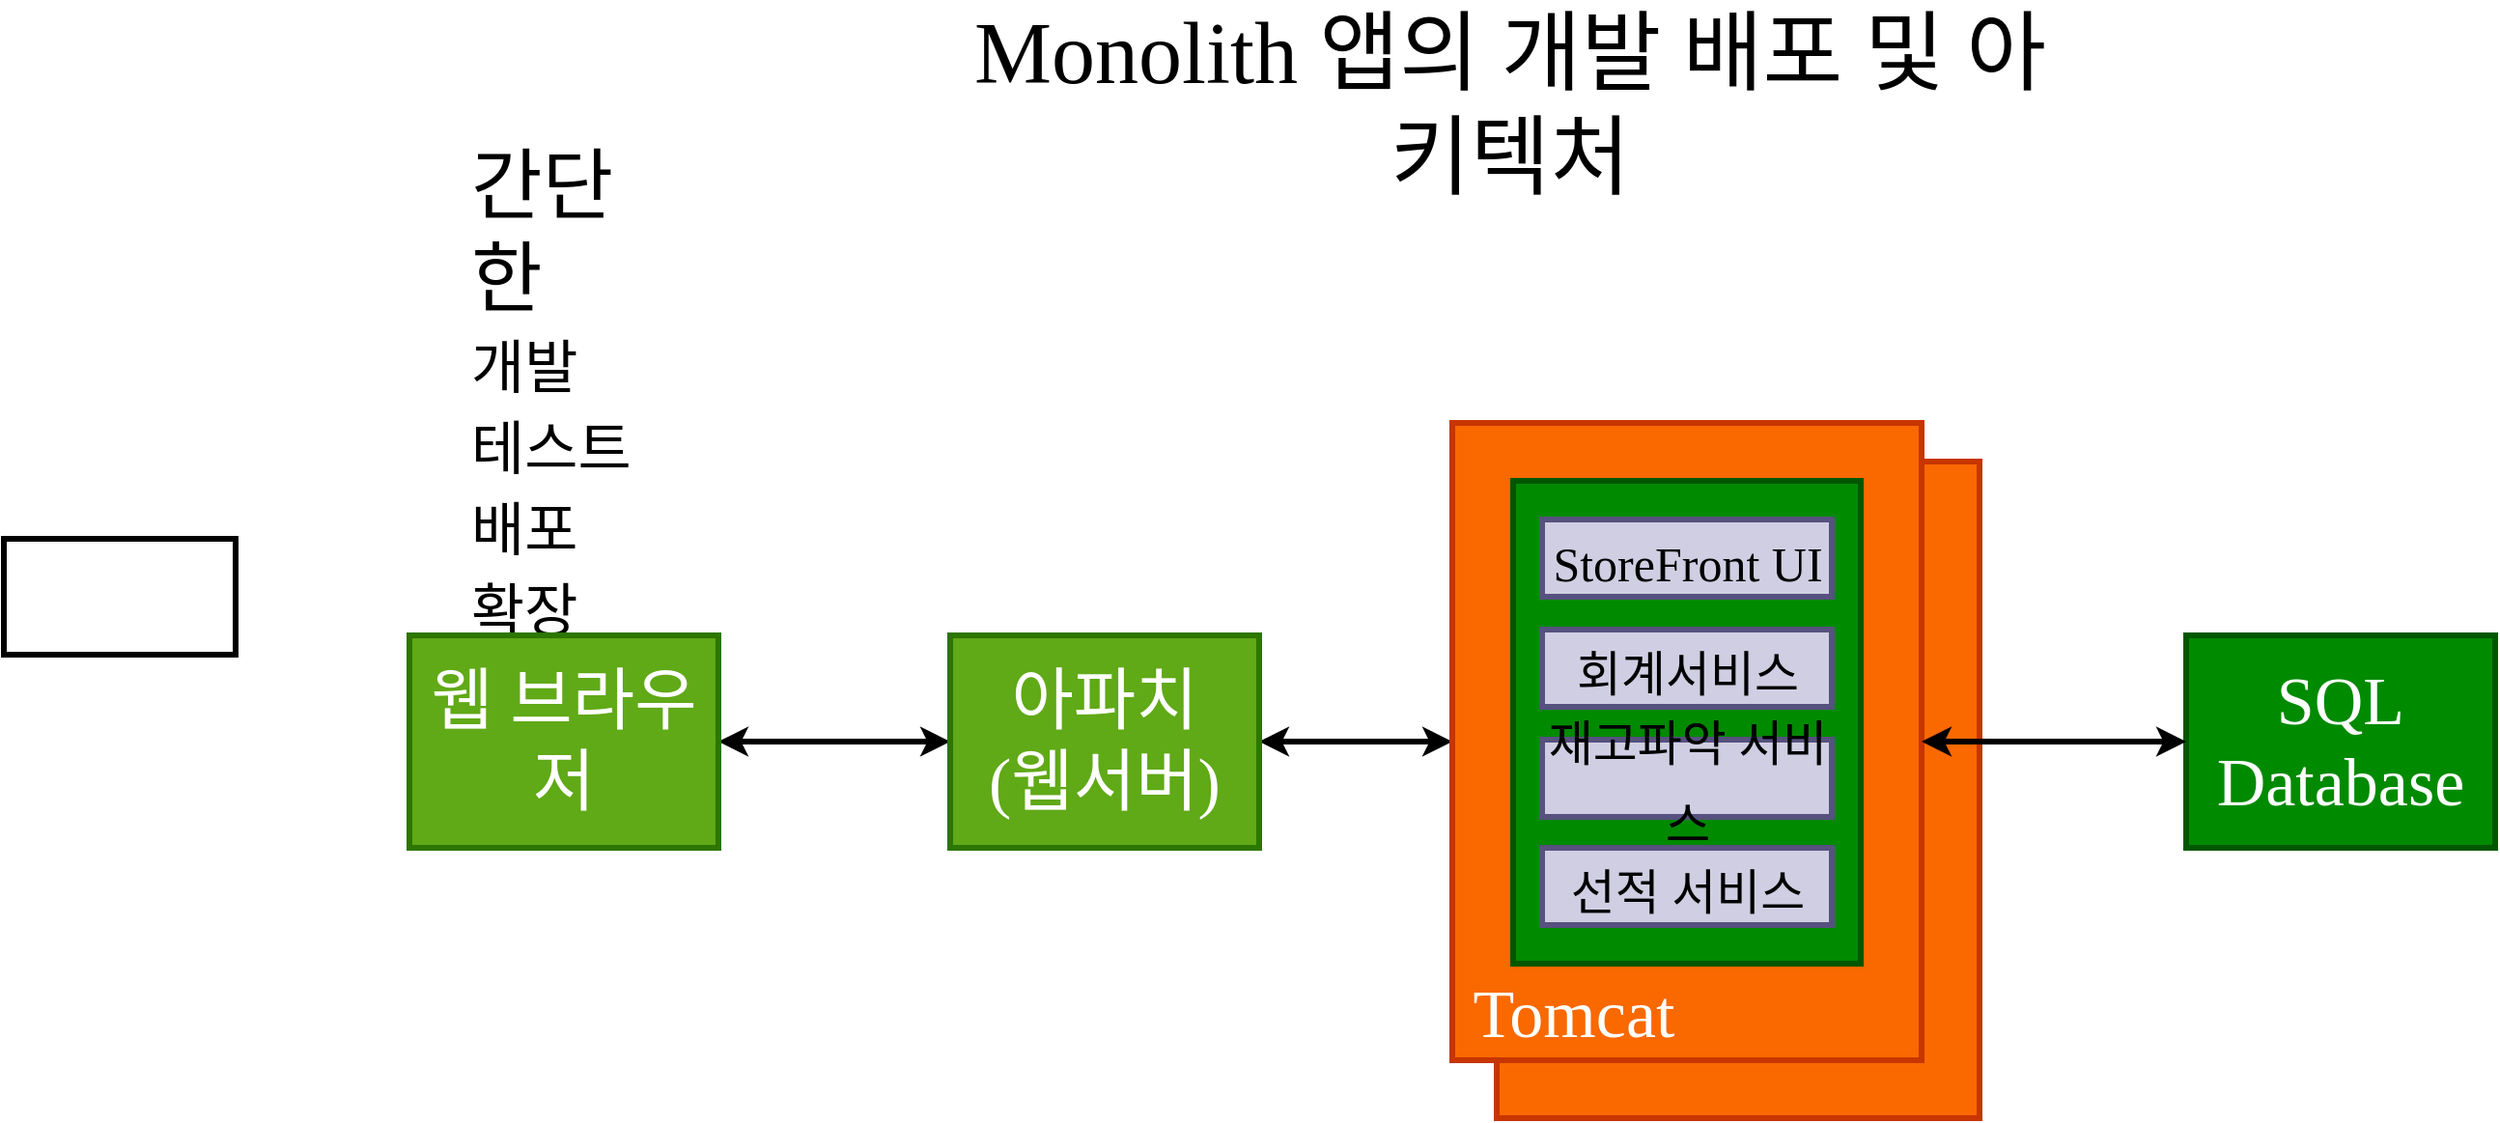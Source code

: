 <mxfile>
    <diagram id="h0rdwPa9FOWD7rnP-Hwl" name="페이지-1">
        <mxGraphModel dx="1521" dy="537" grid="1" gridSize="10" guides="1" tooltips="1" connect="1" arrows="1" fold="1" page="1" pageScale="1" pageWidth="827" pageHeight="1169" math="0" shadow="0">
            <root>
                <mxCell id="0"/>
                <mxCell id="1" parent="0"/>
                <mxCell id="2" value="&lt;font style=&quot;font-size: 40px&quot;&gt;&lt;font style=&quot;font-size: 40px&quot;&gt;간단한&lt;/font&gt;&lt;br&gt;&lt;/font&gt;&lt;font style=&quot;font-size: 30px&quot;&gt;개발&lt;br&gt;테스트&lt;br&gt;배포&lt;br&gt;확장&lt;/font&gt;" style="text;html=1;strokeColor=none;fillColor=none;align=left;verticalAlign=middle;whiteSpace=wrap;rounded=0;fontSize=35;fontFamily=빙그레 싸만코체 Bold;fontSource=https%3A%2F%2Fcdn.jsdelivr.net%2Fgh%2Fprojectnoonnu%2Fnoonfonts_20-10%401.0%2FBinggraeSamanco-Bold.woff;" vertex="1" parent="1">
                    <mxGeometry x="200" y="220" width="100" height="210" as="geometry"/>
                </mxCell>
                <mxCell id="5" style="edgeStyle=none;html=1;exitX=1;exitY=0.5;exitDx=0;exitDy=0;entryX=0;entryY=0.5;entryDx=0;entryDy=0;fontFamily=빙그레 싸만코체 Bold;fontSource=https%3A%2F%2Fcdn.jsdelivr.net%2Fgh%2Fprojectnoonnu%2Fnoonfonts_20-10%401.0%2FBinggraeSamanco-Bold.woff;fontSize=35;startArrow=classic;startFill=1;strokeWidth=3;" edge="1" parent="1" source="3" target="4">
                    <mxGeometry relative="1" as="geometry"/>
                </mxCell>
                <mxCell id="3" value="웹 브라우저" style="rounded=0;whiteSpace=wrap;html=1;fontFamily=빙그레 싸만코체 Bold;fontSource=https%3A%2F%2Fcdn.jsdelivr.net%2Fgh%2Fprojectnoonnu%2Fnoonfonts_20-10%401.0%2FBinggraeSamanco-Bold.woff;fontSize=35;strokeWidth=3;fillColor=#60a917;fontColor=#ffffff;strokeColor=#2D7600;" vertex="1" parent="1">
                    <mxGeometry x="170" y="450" width="160" height="110" as="geometry"/>
                </mxCell>
                <mxCell id="15" style="edgeStyle=none;html=1;exitX=1;exitY=0.5;exitDx=0;exitDy=0;entryX=0;entryY=0.5;entryDx=0;entryDy=0;fontFamily=빙그레 싸만코체 Bold;fontSource=https%3A%2F%2Fcdn.jsdelivr.net%2Fgh%2Fprojectnoonnu%2Fnoonfonts_20-10%401.0%2FBinggraeSamanco-Bold.woff;fontSize=30;startArrow=classic;startFill=1;strokeWidth=3;" edge="1" parent="1" source="4" target="6">
                    <mxGeometry relative="1" as="geometry"/>
                </mxCell>
                <mxCell id="4" value="아파치&lt;br&gt;(웹서버)" style="rounded=0;whiteSpace=wrap;html=1;fontFamily=빙그레 싸만코체 Bold;fontSource=https%3A%2F%2Fcdn.jsdelivr.net%2Fgh%2Fprojectnoonnu%2Fnoonfonts_20-10%401.0%2FBinggraeSamanco-Bold.woff;fontSize=35;strokeWidth=3;fillColor=#60a917;fontColor=#ffffff;strokeColor=#2D7600;" vertex="1" parent="1">
                    <mxGeometry x="450" y="450" width="160" height="110" as="geometry"/>
                </mxCell>
                <mxCell id="7" value="" style="rounded=0;whiteSpace=wrap;html=1;fontFamily=빙그레 싸만코체 Bold;fontSource=https%3A%2F%2Fcdn.jsdelivr.net%2Fgh%2Fprojectnoonnu%2Fnoonfonts_20-10%401.0%2FBinggraeSamanco-Bold.woff;fontSize=35;strokeWidth=3;fillColor=#fa6800;fontColor=#000000;strokeColor=#C73500;" vertex="1" parent="1">
                    <mxGeometry x="733" y="360" width="250" height="340" as="geometry"/>
                </mxCell>
                <mxCell id="6" value="&lt;font color=&quot;#ffffff&quot;&gt;&amp;nbsp;Tomcat&lt;/font&gt;" style="rounded=0;whiteSpace=wrap;html=1;fontFamily=빙그레 싸만코체 Bold;fontSource=https%3A%2F%2Fcdn.jsdelivr.net%2Fgh%2Fprojectnoonnu%2Fnoonfonts_20-10%401.0%2FBinggraeSamanco-Bold.woff;fontSize=35;strokeWidth=3;verticalAlign=bottom;align=left;fillColor=#fa6800;fontColor=#000000;strokeColor=#C73500;" vertex="1" parent="1">
                    <mxGeometry x="710" y="340" width="243" height="330" as="geometry"/>
                </mxCell>
                <mxCell id="14" value="" style="group;fillColor=#FF0080;fontColor=#ffffff;strokeColor=#2D7600;container=0;" vertex="1" connectable="0" parent="1">
                    <mxGeometry x="741.5" y="370" width="180" height="250" as="geometry"/>
                </mxCell>
                <mxCell id="16" value="SQL&lt;br&gt;Database" style="rounded=0;whiteSpace=wrap;html=1;fontFamily=빙그레 싸만코체 Bold;fontSource=https%3A%2F%2Fcdn.jsdelivr.net%2Fgh%2Fprojectnoonnu%2Fnoonfonts_20-10%401.0%2FBinggraeSamanco-Bold.woff;fontSize=35;strokeWidth=3;fillColor=#008a00;fontColor=#ffffff;strokeColor=#005700;" vertex="1" parent="1">
                    <mxGeometry x="1090" y="450" width="160" height="110" as="geometry"/>
                </mxCell>
                <mxCell id="17" style="edgeStyle=none;html=1;exitX=1;exitY=0.5;exitDx=0;exitDy=0;entryX=0;entryY=0.5;entryDx=0;entryDy=0;fontFamily=빙그레 싸만코체 Bold;fontSource=https%3A%2F%2Fcdn.jsdelivr.net%2Fgh%2Fprojectnoonnu%2Fnoonfonts_20-10%401.0%2FBinggraeSamanco-Bold.woff;fontSize=30;startArrow=classic;startFill=1;strokeWidth=3;" edge="1" parent="1" source="6" target="16">
                    <mxGeometry relative="1" as="geometry"/>
                </mxCell>
                <mxCell id="19" value="Monolith 앱의 개발 배포 및 아키텍처" style="text;html=1;strokeColor=none;fillColor=none;align=center;verticalAlign=middle;whiteSpace=wrap;rounded=0;fontFamily=빙그레 싸만코체 Bold;fontSource=https%3A%2F%2Fcdn.jsdelivr.net%2Fgh%2Fprojectnoonnu%2Fnoonfonts_20-10%401.0%2FBinggraeSamanco-Bold.woff;fontSize=45;" vertex="1" parent="1">
                    <mxGeometry x="450" y="130" width="580" height="90" as="geometry"/>
                </mxCell>
                <mxCell id="21" value="" style="rounded=0;whiteSpace=wrap;html=1;fontFamily=빙그레 싸만코체 Bold;fontSource=https%3A%2F%2Fcdn.jsdelivr.net%2Fgh%2Fprojectnoonnu%2Fnoonfonts_20-10%401.0%2FBinggraeSamanco-Bold.woff;fontSize=45;strokeWidth=3;" vertex="1" parent="1">
                    <mxGeometry x="-40" y="400" width="120" height="60" as="geometry"/>
                </mxCell>
                <mxCell id="9" value="" style="rounded=0;whiteSpace=wrap;html=1;fontFamily=빙그레 싸만코체 Bold;fontSource=https%3A%2F%2Fcdn.jsdelivr.net%2Fgh%2Fprojectnoonnu%2Fnoonfonts_20-10%401.0%2FBinggraeSamanco-Bold.woff;fontSize=35;strokeWidth=3;fillColor=#008a00;fontColor=#ffffff;strokeColor=#005700;" vertex="1" parent="1">
                    <mxGeometry x="741.5" y="370" width="180" height="250" as="geometry"/>
                </mxCell>
                <mxCell id="10" value="&lt;font style=&quot;font-size: 25px&quot;&gt;StoreFront UI&lt;/font&gt;" style="rounded=0;whiteSpace=wrap;html=1;fontFamily=빙그레 싸만코체 Bold;fontSource=https%3A%2F%2Fcdn.jsdelivr.net%2Fgh%2Fprojectnoonnu%2Fnoonfonts_20-10%401.0%2FBinggraeSamanco-Bold.woff;fontSize=35;strokeWidth=3;fillColor=#d0cee2;strokeColor=#56517e;fontColor=#000000;" vertex="1" parent="1">
                    <mxGeometry x="756.5" y="390" width="150" height="40" as="geometry"/>
                </mxCell>
                <mxCell id="11" value="&lt;font style=&quot;font-size: 25px&quot;&gt;회계서비스&lt;/font&gt;" style="rounded=0;whiteSpace=wrap;html=1;fontFamily=빙그레 싸만코체 Bold;fontSource=https%3A%2F%2Fcdn.jsdelivr.net%2Fgh%2Fprojectnoonnu%2Fnoonfonts_20-10%401.0%2FBinggraeSamanco-Bold.woff;fontSize=35;strokeWidth=3;fillColor=#d0cee2;strokeColor=#56517e;fontColor=#000000;" vertex="1" parent="1">
                    <mxGeometry x="756.5" y="447" width="150" height="40" as="geometry"/>
                </mxCell>
                <mxCell id="12" value="&lt;font style=&quot;font-size: 25px&quot;&gt;재고파악 서비스&lt;/font&gt;" style="rounded=0;whiteSpace=wrap;html=1;fontFamily=빙그레 싸만코체 Bold;fontSource=https%3A%2F%2Fcdn.jsdelivr.net%2Fgh%2Fprojectnoonnu%2Fnoonfonts_20-10%401.0%2FBinggraeSamanco-Bold.woff;fontSize=35;strokeWidth=3;fillColor=#f0a30a;strokeColor=#BD7000;fontColor=#000000;" vertex="1" parent="1">
                    <mxGeometry x="756.5" y="504" width="150" height="40" as="geometry"/>
                </mxCell>
                <mxCell id="13" value="&lt;font style=&quot;font-size: 25px&quot;&gt;선적 서비스&lt;/font&gt;" style="rounded=0;whiteSpace=wrap;html=1;fontFamily=빙그레 싸만코체 Bold;fontSource=https%3A%2F%2Fcdn.jsdelivr.net%2Fgh%2Fprojectnoonnu%2Fnoonfonts_20-10%401.0%2FBinggraeSamanco-Bold.woff;fontSize=35;strokeWidth=3;fillColor=#f0a30a;strokeColor=#BD7000;fontColor=#000000;" vertex="1" parent="1">
                    <mxGeometry x="756.5" y="560" width="150" height="40" as="geometry"/>
                </mxCell>
                <mxCell id="22" value="&lt;font style=&quot;font-size: 25px&quot;&gt;선적 서비스&lt;/font&gt;" style="rounded=0;whiteSpace=wrap;html=1;fontFamily=빙그레 싸만코체 Bold;fontSource=https%3A%2F%2Fcdn.jsdelivr.net%2Fgh%2Fprojectnoonnu%2Fnoonfonts_20-10%401.0%2FBinggraeSamanco-Bold.woff;fontSize=35;strokeWidth=3;fillColor=#d0cee2;strokeColor=#56517e;fontColor=#000000;" vertex="1" parent="1">
                    <mxGeometry x="756.5" y="560" width="150" height="40" as="geometry"/>
                </mxCell>
                <mxCell id="23" value="&lt;font style=&quot;font-size: 25px&quot;&gt;재고파악 서비스&lt;/font&gt;" style="rounded=0;whiteSpace=wrap;html=1;fontFamily=빙그레 싸만코체 Bold;fontSource=https%3A%2F%2Fcdn.jsdelivr.net%2Fgh%2Fprojectnoonnu%2Fnoonfonts_20-10%401.0%2FBinggraeSamanco-Bold.woff;fontSize=35;strokeWidth=3;fillColor=#d0cee2;strokeColor=#56517e;fontColor=#000000;" vertex="1" parent="1">
                    <mxGeometry x="756.5" y="504" width="150" height="40" as="geometry"/>
                </mxCell>
            </root>
        </mxGraphModel>
    </diagram>
</mxfile>